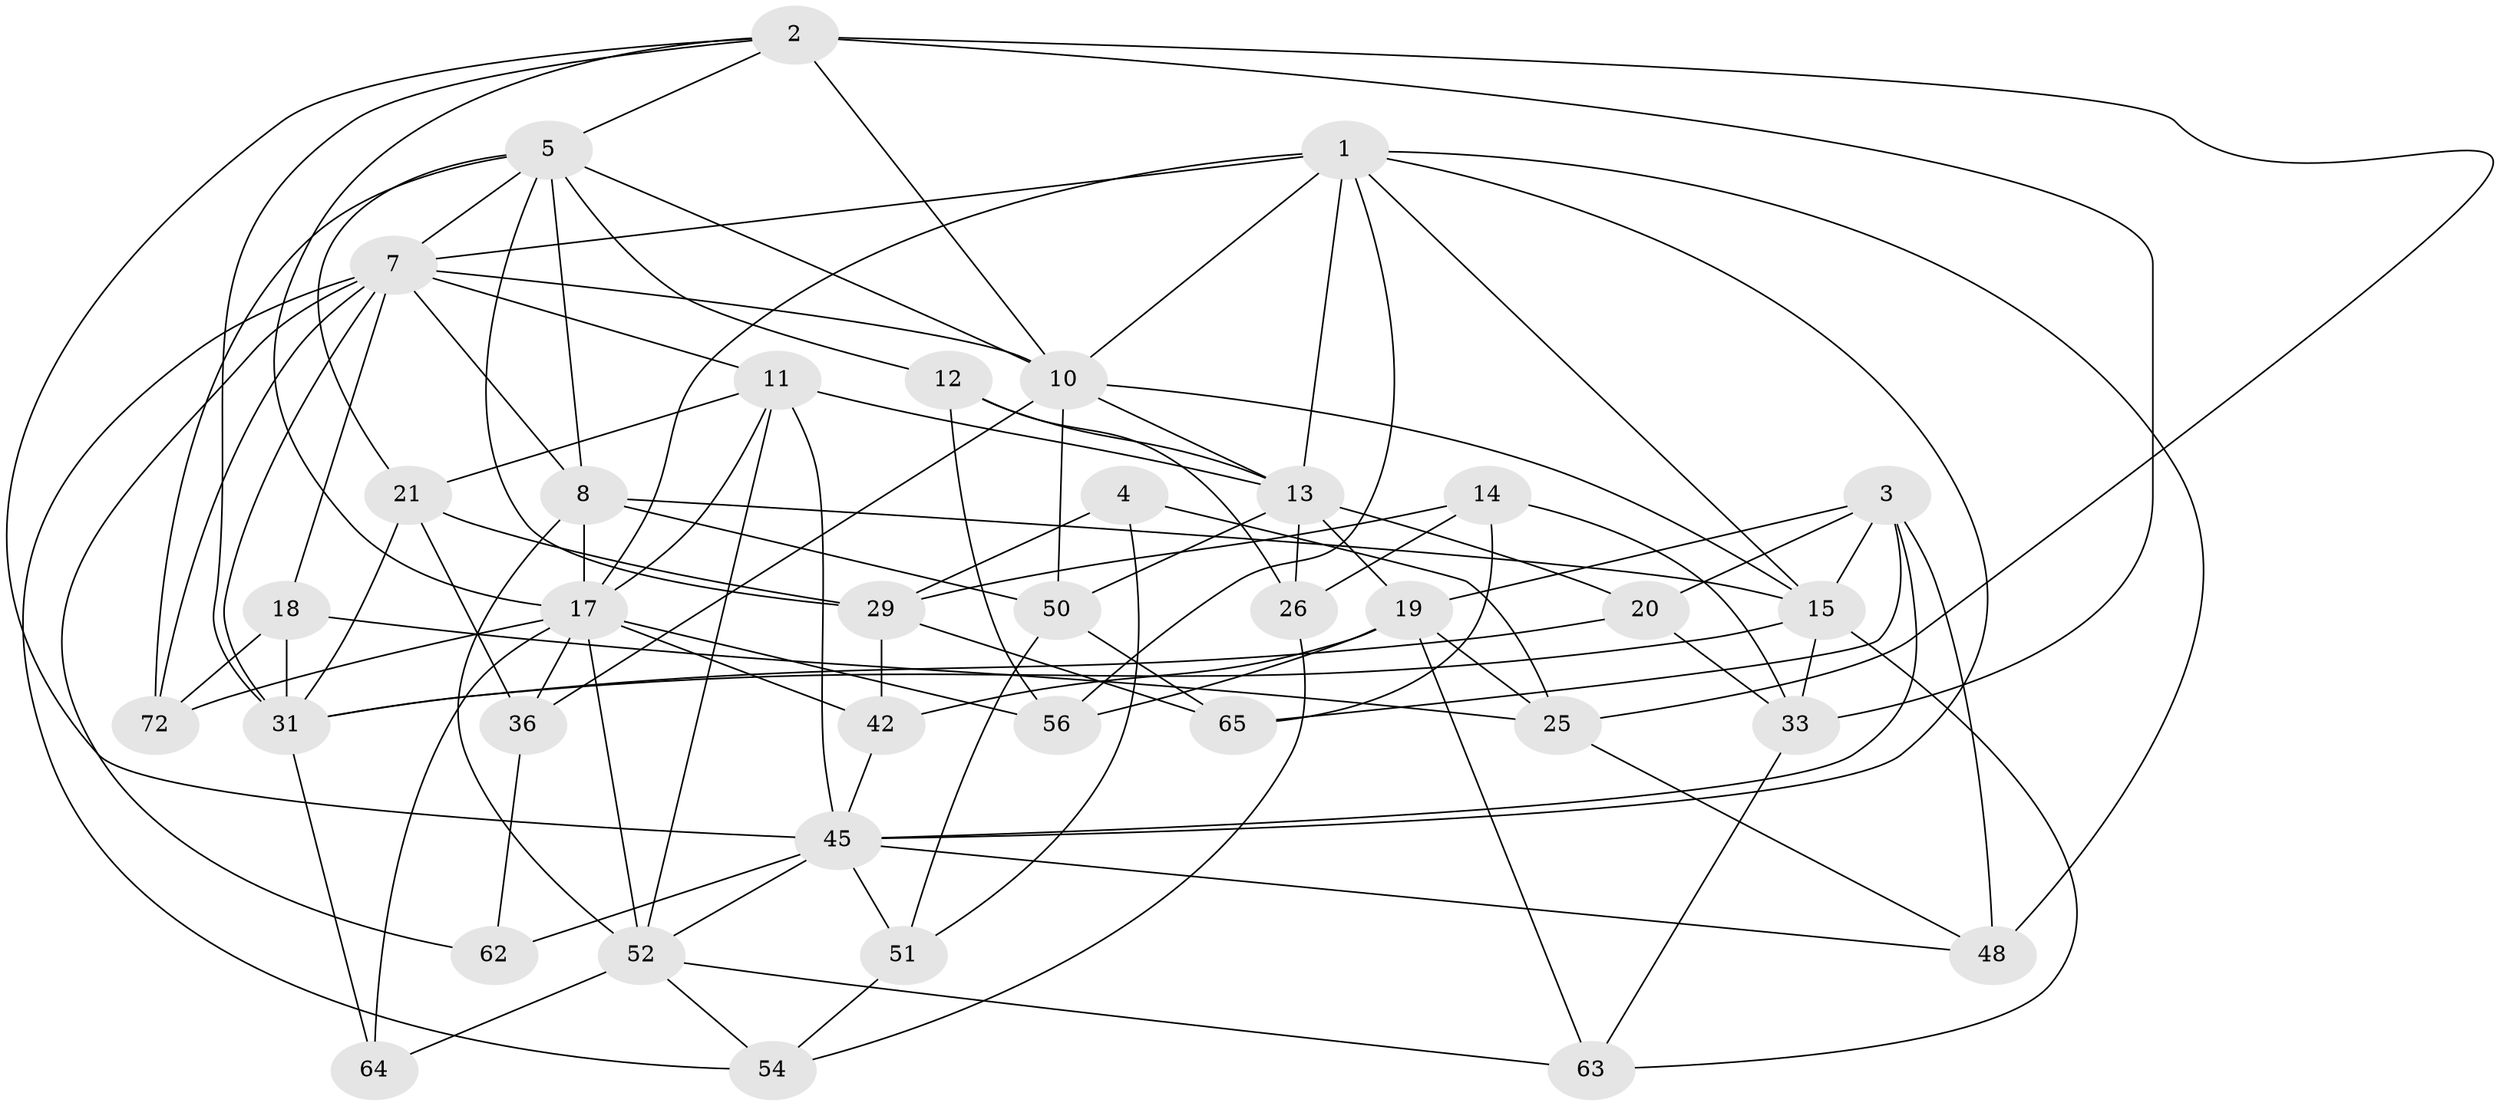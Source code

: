 // original degree distribution, {4: 1.0}
// Generated by graph-tools (version 1.1) at 2025/20/03/04/25 18:20:44]
// undirected, 37 vertices, 102 edges
graph export_dot {
graph [start="1"]
  node [color=gray90,style=filled];
  1 [super="+16"];
  2 [super="+61+6"];
  3 [super="+9"];
  4;
  5 [super="+24"];
  7 [super="+38+32+58"];
  8 [super="+22"];
  10 [super="+41+66"];
  11 [super="+37"];
  12;
  13 [super="+27+28+34"];
  14;
  15 [super="+43"];
  17 [super="+23"];
  18;
  19 [super="+30"];
  20;
  21 [super="+49"];
  25 [super="+39"];
  26;
  29 [super="+46"];
  31 [super="+47+40"];
  33 [super="+70"];
  36;
  42;
  45 [super="+60+71"];
  48;
  50 [super="+69"];
  51;
  52 [super="+55+68"];
  54;
  56;
  62;
  63;
  64;
  65;
  72;
  1 -- 7;
  1 -- 13;
  1 -- 48;
  1 -- 17;
  1 -- 56;
  1 -- 45;
  1 -- 15;
  1 -- 10;
  2 -- 10;
  2 -- 33 [weight=2];
  2 -- 5;
  2 -- 45;
  2 -- 17;
  2 -- 31;
  2 -- 25;
  3 -- 20;
  3 -- 65;
  3 -- 19;
  3 -- 48;
  3 -- 45;
  3 -- 15;
  4 -- 25 [weight=2];
  4 -- 51;
  4 -- 29;
  5 -- 10;
  5 -- 8;
  5 -- 21;
  5 -- 7;
  5 -- 72;
  5 -- 12;
  5 -- 29;
  7 -- 62;
  7 -- 18;
  7 -- 72;
  7 -- 11;
  7 -- 54;
  7 -- 31;
  7 -- 8;
  7 -- 10;
  8 -- 52;
  8 -- 50 [weight=2];
  8 -- 17;
  8 -- 15 [weight=2];
  10 -- 50;
  10 -- 36;
  10 -- 13;
  10 -- 15;
  11 -- 17;
  11 -- 52;
  11 -- 45;
  11 -- 21;
  11 -- 13;
  12 -- 26;
  12 -- 56;
  12 -- 13;
  13 -- 19;
  13 -- 26;
  13 -- 50;
  13 -- 20;
  14 -- 65;
  14 -- 26;
  14 -- 29;
  14 -- 33;
  15 -- 31;
  15 -- 63;
  15 -- 33;
  17 -- 36;
  17 -- 64 [weight=2];
  17 -- 72;
  17 -- 42;
  17 -- 56;
  17 -- 52 [weight=2];
  18 -- 25;
  18 -- 72;
  18 -- 31;
  19 -- 63;
  19 -- 42;
  19 -- 56;
  19 -- 25;
  20 -- 33;
  20 -- 31;
  21 -- 36;
  21 -- 31 [weight=2];
  21 -- 29;
  25 -- 48;
  26 -- 54;
  29 -- 65;
  29 -- 42;
  31 -- 64;
  33 -- 63;
  36 -- 62;
  42 -- 45;
  45 -- 48;
  45 -- 51;
  45 -- 62 [weight=2];
  45 -- 52;
  50 -- 65;
  50 -- 51;
  51 -- 54;
  52 -- 63;
  52 -- 54;
  52 -- 64;
}
